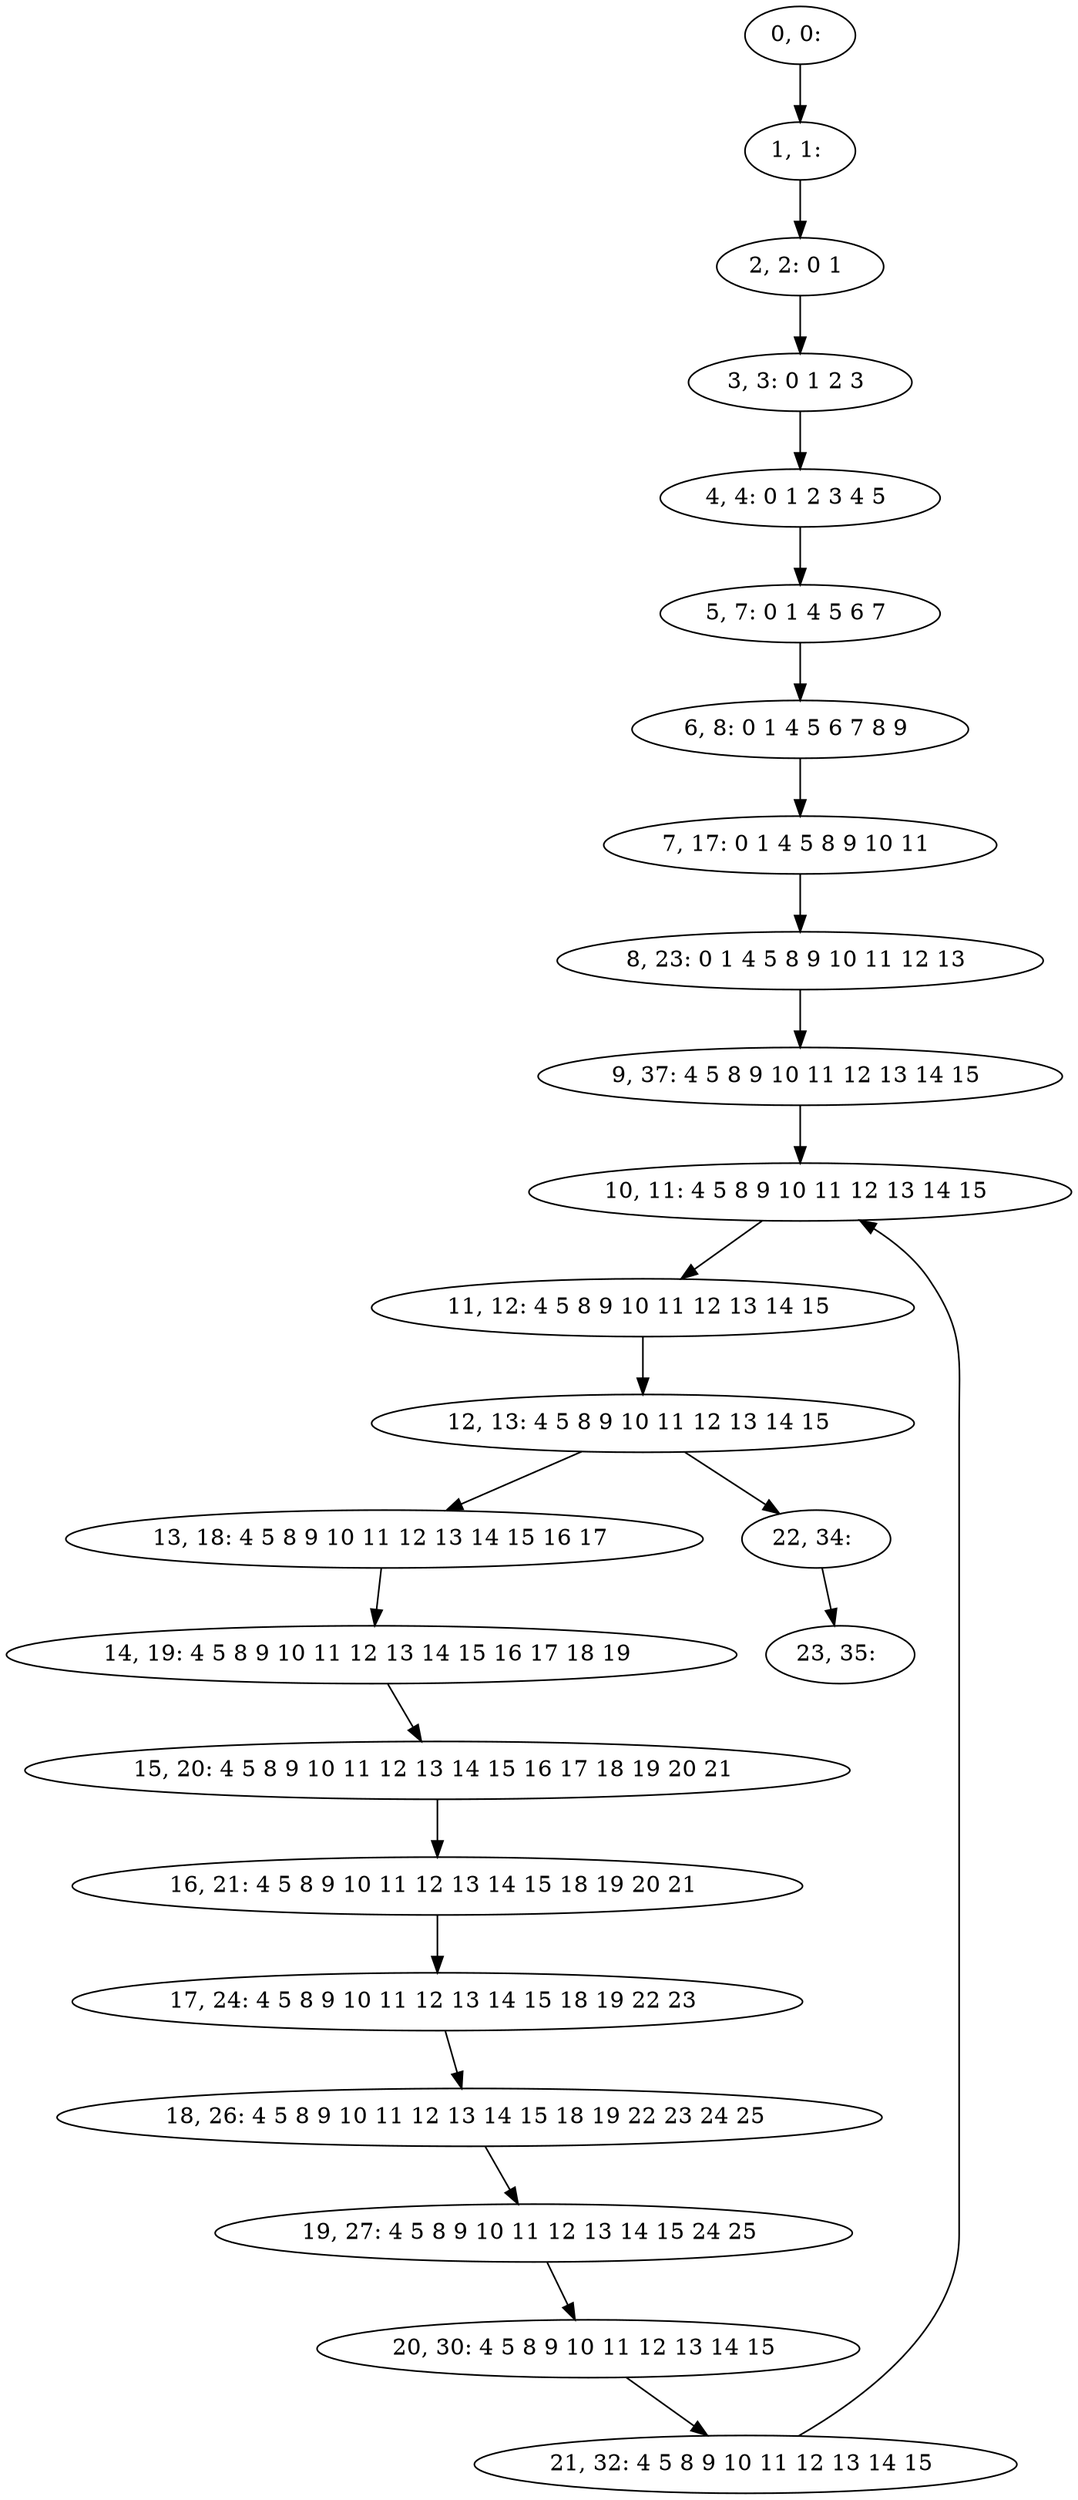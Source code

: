 digraph G {
0[label="0, 0: "];
1[label="1, 1: "];
2[label="2, 2: 0 1 "];
3[label="3, 3: 0 1 2 3 "];
4[label="4, 4: 0 1 2 3 4 5 "];
5[label="5, 7: 0 1 4 5 6 7 "];
6[label="6, 8: 0 1 4 5 6 7 8 9 "];
7[label="7, 17: 0 1 4 5 8 9 10 11 "];
8[label="8, 23: 0 1 4 5 8 9 10 11 12 13 "];
9[label="9, 37: 4 5 8 9 10 11 12 13 14 15 "];
10[label="10, 11: 4 5 8 9 10 11 12 13 14 15 "];
11[label="11, 12: 4 5 8 9 10 11 12 13 14 15 "];
12[label="12, 13: 4 5 8 9 10 11 12 13 14 15 "];
13[label="13, 18: 4 5 8 9 10 11 12 13 14 15 16 17 "];
14[label="14, 19: 4 5 8 9 10 11 12 13 14 15 16 17 18 19 "];
15[label="15, 20: 4 5 8 9 10 11 12 13 14 15 16 17 18 19 20 21 "];
16[label="16, 21: 4 5 8 9 10 11 12 13 14 15 18 19 20 21 "];
17[label="17, 24: 4 5 8 9 10 11 12 13 14 15 18 19 22 23 "];
18[label="18, 26: 4 5 8 9 10 11 12 13 14 15 18 19 22 23 24 25 "];
19[label="19, 27: 4 5 8 9 10 11 12 13 14 15 24 25 "];
20[label="20, 30: 4 5 8 9 10 11 12 13 14 15 "];
21[label="21, 32: 4 5 8 9 10 11 12 13 14 15 "];
22[label="22, 34: "];
23[label="23, 35: "];
0->1 ;
1->2 ;
2->3 ;
3->4 ;
4->5 ;
5->6 ;
6->7 ;
7->8 ;
8->9 ;
9->10 ;
10->11 ;
11->12 ;
12->13 ;
12->22 ;
13->14 ;
14->15 ;
15->16 ;
16->17 ;
17->18 ;
18->19 ;
19->20 ;
20->21 ;
21->10 ;
22->23 ;
}
